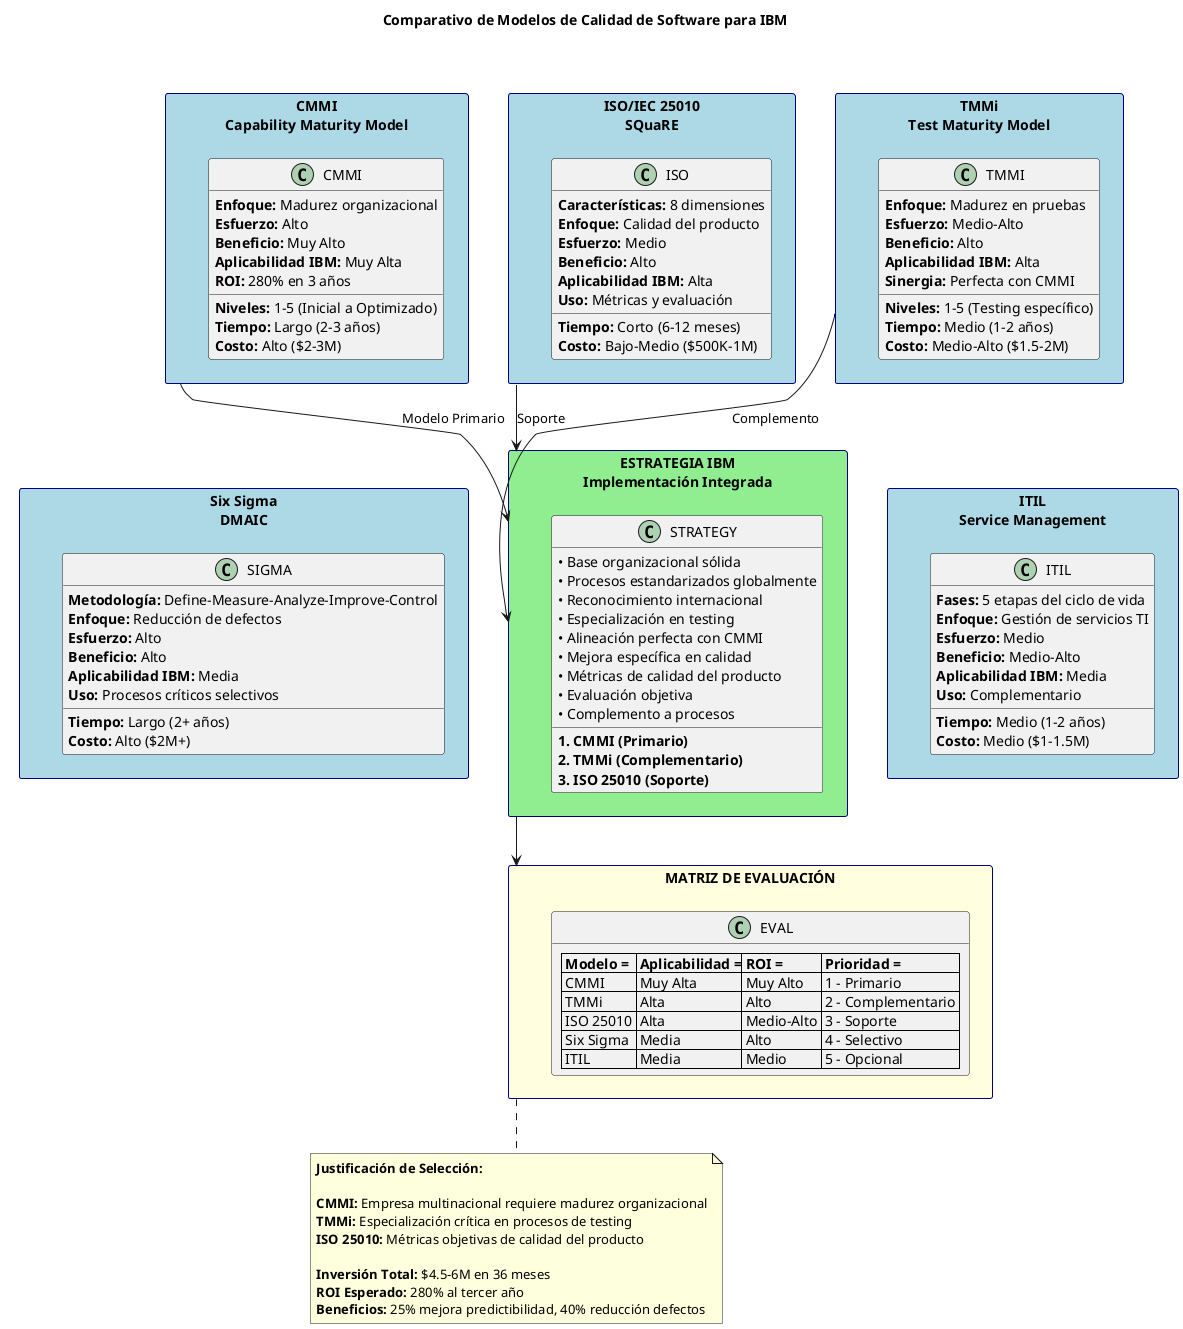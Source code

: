 @startuml comparativo-modelos-calidad
title Comparativo de Modelos de Calidad de Software para IBM

skinparam backgroundColor white
skinparam rectangle {
    BackgroundColor lightblue
    BorderColor navy
    FontColor black
}

' Modelos de calidad principales
rectangle "CMMI\nCapability Maturity Model" as CMMI {
    CMMI : **Niveles:** 1-5 (Inicial a Optimizado)
    CMMI : **Enfoque:** Madurez organizacional
    CMMI : **Esfuerzo:** Alto
    CMMI : **Tiempo:** Largo (2-3 años)
    CMMI : **Costo:** Alto ($2-3M)
    CMMI : **Beneficio:** Muy Alto
    CMMI : **Aplicabilidad IBM:** Muy Alta
    CMMI : **ROI:** 280% en 3 años
}

rectangle "TMMi\nTest Maturity Model" as TMMI {
    TMMI : **Niveles:** 1-5 (Testing específico)
    TMMI : **Enfoque:** Madurez en pruebas
    TMMI : **Esfuerzo:** Medio-Alto
    TMMI : **Tiempo:** Medio (1-2 años)
    TMMI : **Costo:** Medio-Alto ($1.5-2M)
    TMMI : **Beneficio:** Alto
    TMMI : **Aplicabilidad IBM:** Alta
    TMMI : **Sinergia:** Perfecta con CMMI
}

rectangle "ISO/IEC 25010\nSQuaRE" as ISO {
    ISO : **Características:** 8 dimensiones
    ISO : **Enfoque:** Calidad del producto
    ISO : **Esfuerzo:** Medio
    ISO : **Tiempo:** Corto (6-12 meses)
    ISO : **Costo:** Bajo-Medio ($500K-1M)
    ISO : **Beneficio:** Alto
    ISO : **Aplicabilidad IBM:** Alta
    ISO : **Uso:** Métricas y evaluación
}

rectangle "Six Sigma\nDMAIC" as SIGMA {
    SIGMA : **Metodología:** Define-Measure-Analyze-Improve-Control
    SIGMA : **Enfoque:** Reducción de defectos
    SIGMA : **Esfuerzo:** Alto
    SIGMA : **Tiempo:** Largo (2+ años)
    SIGMA : **Costo:** Alto ($2M+)
    SIGMA : **Beneficio:** Alto
    SIGMA : **Aplicabilidad IBM:** Media
    SIGMA : **Uso:** Procesos críticos selectivos
}

rectangle "ITIL\nService Management" as ITIL {
    ITIL : **Fases:** 5 etapas del ciclo de vida
    ITIL : **Enfoque:** Gestión de servicios TI
    ITIL : **Esfuerzo:** Medio
    ITIL : **Tiempo:** Medio (1-2 años)
    ITIL : **Costo:** Medio ($1-1.5M)
    ITIL : **Beneficio:** Medio-Alto
    ITIL : **Aplicabilidad IBM:** Media
    ITIL : **Uso:** Complementario
}

' Estrategia de implementación recomendada
rectangle "ESTRATEGIA IBM\nImplementación Integrada" as STRATEGY #lightgreen {
    STRATEGY : **1. CMMI (Primario)**
    STRATEGY : • Base organizacional sólida
    STRATEGY : • Procesos estandarizados globalmente
    STRATEGY : • Reconocimiento internacional
    STRATEGY : **2. TMMi (Complementario)**
    STRATEGY : • Especialización en testing
    STRATEGY : • Alineación perfecta con CMMI
    STRATEGY : • Mejora específica en calidad
    STRATEGY : **3. ISO 25010 (Soporte)**
    STRATEGY : • Métricas de calidad del producto
    STRATEGY : • Evaluación objetiva
    STRATEGY : • Complemento a procesos
}

' Matriz de evaluación
rectangle "MATRIZ DE EVALUACIÓN" as EVAL #lightyellow {
    EVAL : |= Modelo =|= Aplicabilidad =|= ROI =|= Prioridad =|
    EVAL : | CMMI | Muy Alta | Muy Alto | 1 - Primario |
    EVAL : | TMMi | Alta | Alto | 2 - Complementario |
    EVAL : | ISO 25010 | Alta | Medio-Alto | 3 - Soporte |
    EVAL : | Six Sigma | Media | Alto | 4 - Selectivo |
    EVAL : | ITIL | Media | Medio | 5 - Opcional |
}

' Posicionamiento de elementos
CMMI -[hidden]right-> TMMI
TMMI -[hidden]right-> ISO
SIGMA -[hidden]right-> ITIL
CMMI -[hidden]down-> SIGMA
TMMI -[hidden]down-> ITIL

' Relaciones hacia la estrategia
CMMI -down-> STRATEGY : "Modelo Primario"
TMMI -down-> STRATEGY : "Complemento"
ISO -down-> STRATEGY : "Soporte"

STRATEGY -down-> EVAL

note bottom of EVAL
**Justificación de Selección:**

**CMMI:** Empresa multinacional requiere madurez organizacional
**TMMi:** Especialización crítica en procesos de testing  
**ISO 25010:** Métricas objetivas de calidad del producto

**Inversión Total:** $4.5-6M en 36 meses
**ROI Esperado:** 280% al tercer año
**Beneficios:** 25% mejora predictibilidad, 40% reducción defectos
end note

@enduml
